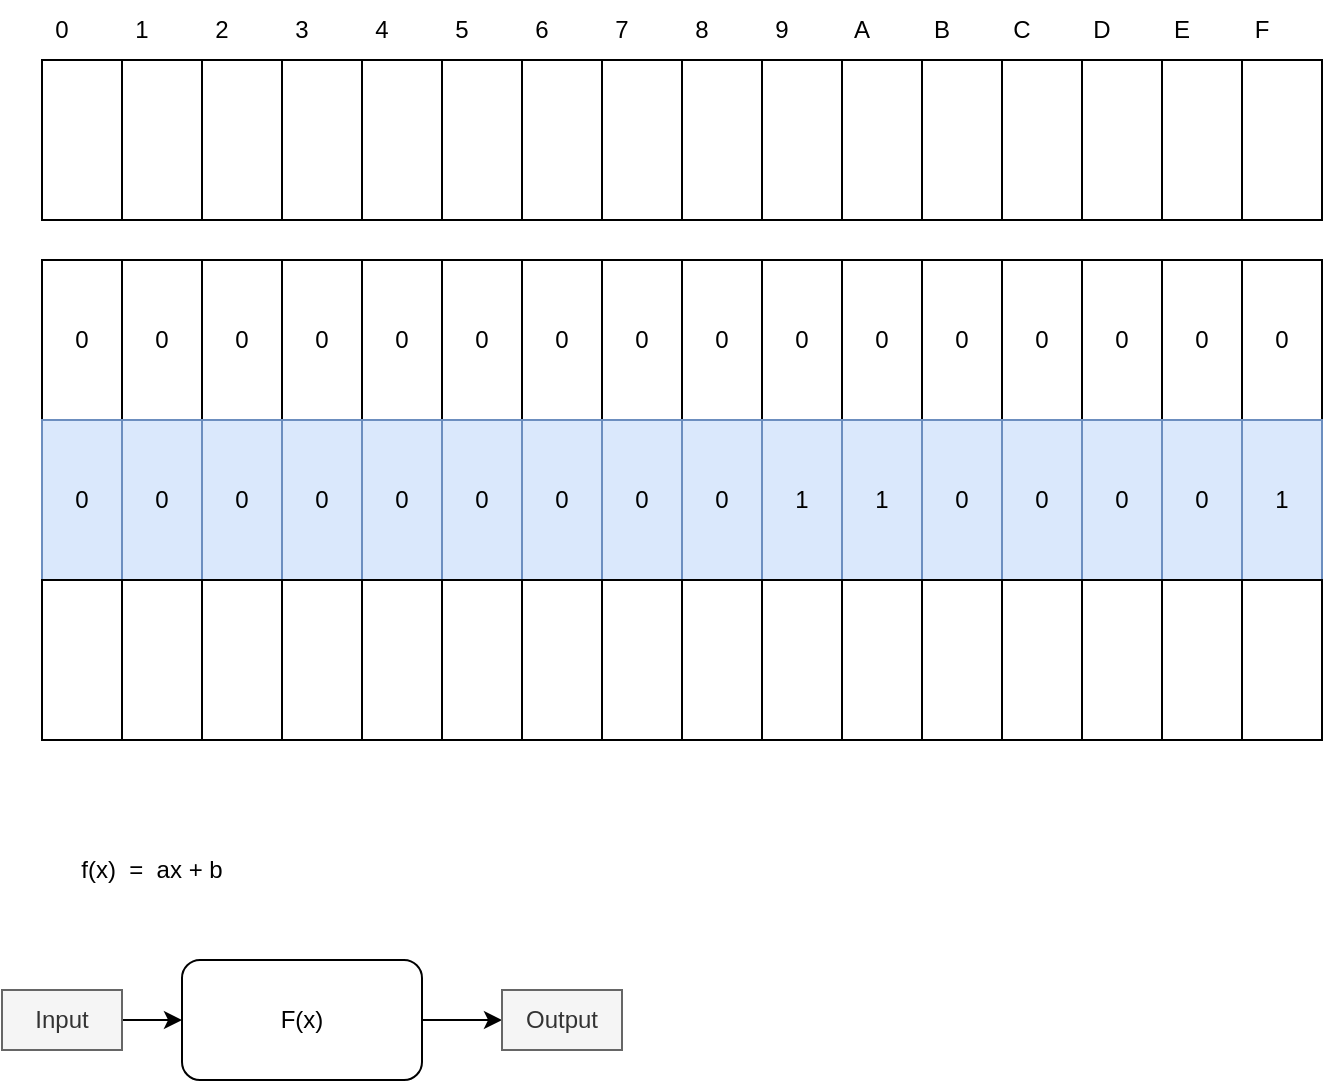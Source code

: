 <mxfile version="20.3.0" type="device"><diagram id="-tvdlgg3Fgzmr5cqBLyi" name="페이지-1"><mxGraphModel dx="1038" dy="579" grid="1" gridSize="10" guides="1" tooltips="1" connect="1" arrows="1" fold="1" page="1" pageScale="1" pageWidth="827" pageHeight="1169" math="0" shadow="0"><root><mxCell id="0"/><mxCell id="1" parent="0"/><mxCell id="ZWpwntXtPy7362Tva0T1-1" value="" style="rounded=0;whiteSpace=wrap;html=1;" vertex="1" parent="1"><mxGeometry x="80" y="40" width="40" height="80" as="geometry"/></mxCell><mxCell id="ZWpwntXtPy7362Tva0T1-2" value="" style="rounded=0;whiteSpace=wrap;html=1;" vertex="1" parent="1"><mxGeometry x="120" y="40" width="40" height="80" as="geometry"/></mxCell><mxCell id="ZWpwntXtPy7362Tva0T1-3" value="" style="rounded=0;whiteSpace=wrap;html=1;" vertex="1" parent="1"><mxGeometry x="160" y="40" width="40" height="80" as="geometry"/></mxCell><mxCell id="ZWpwntXtPy7362Tva0T1-4" value="" style="rounded=0;whiteSpace=wrap;html=1;" vertex="1" parent="1"><mxGeometry x="200" y="40" width="40" height="80" as="geometry"/></mxCell><mxCell id="ZWpwntXtPy7362Tva0T1-5" value="" style="rounded=0;whiteSpace=wrap;html=1;" vertex="1" parent="1"><mxGeometry x="240" y="40" width="40" height="80" as="geometry"/></mxCell><mxCell id="ZWpwntXtPy7362Tva0T1-6" value="" style="rounded=0;whiteSpace=wrap;html=1;" vertex="1" parent="1"><mxGeometry x="280" y="40" width="40" height="80" as="geometry"/></mxCell><mxCell id="ZWpwntXtPy7362Tva0T1-7" value="" style="rounded=0;whiteSpace=wrap;html=1;" vertex="1" parent="1"><mxGeometry x="320" y="40" width="40" height="80" as="geometry"/></mxCell><mxCell id="ZWpwntXtPy7362Tva0T1-8" value="" style="rounded=0;whiteSpace=wrap;html=1;" vertex="1" parent="1"><mxGeometry x="360" y="40" width="40" height="80" as="geometry"/></mxCell><mxCell id="ZWpwntXtPy7362Tva0T1-13" value="" style="rounded=0;whiteSpace=wrap;html=1;" vertex="1" parent="1"><mxGeometry x="400" y="40" width="40" height="80" as="geometry"/></mxCell><mxCell id="ZWpwntXtPy7362Tva0T1-14" value="" style="rounded=0;whiteSpace=wrap;html=1;" vertex="1" parent="1"><mxGeometry x="440" y="40" width="40" height="80" as="geometry"/></mxCell><mxCell id="ZWpwntXtPy7362Tva0T1-15" value="" style="rounded=0;whiteSpace=wrap;html=1;" vertex="1" parent="1"><mxGeometry x="480" y="40" width="40" height="80" as="geometry"/></mxCell><mxCell id="ZWpwntXtPy7362Tva0T1-16" value="" style="rounded=0;whiteSpace=wrap;html=1;" vertex="1" parent="1"><mxGeometry x="520" y="40" width="40" height="80" as="geometry"/></mxCell><mxCell id="ZWpwntXtPy7362Tva0T1-17" value="" style="rounded=0;whiteSpace=wrap;html=1;" vertex="1" parent="1"><mxGeometry x="560" y="40" width="40" height="80" as="geometry"/></mxCell><mxCell id="ZWpwntXtPy7362Tva0T1-18" value="" style="rounded=0;whiteSpace=wrap;html=1;" vertex="1" parent="1"><mxGeometry x="600" y="40" width="40" height="80" as="geometry"/></mxCell><mxCell id="ZWpwntXtPy7362Tva0T1-19" value="" style="rounded=0;whiteSpace=wrap;html=1;" vertex="1" parent="1"><mxGeometry x="640" y="40" width="40" height="80" as="geometry"/></mxCell><mxCell id="ZWpwntXtPy7362Tva0T1-20" value="" style="rounded=0;whiteSpace=wrap;html=1;" vertex="1" parent="1"><mxGeometry x="680" y="40" width="40" height="80" as="geometry"/></mxCell><mxCell id="ZWpwntXtPy7362Tva0T1-21" value="0" style="rounded=0;whiteSpace=wrap;html=1;" vertex="1" parent="1"><mxGeometry x="80" y="140" width="40" height="80" as="geometry"/></mxCell><mxCell id="ZWpwntXtPy7362Tva0T1-22" value="0" style="rounded=0;whiteSpace=wrap;html=1;" vertex="1" parent="1"><mxGeometry x="120" y="140" width="40" height="80" as="geometry"/></mxCell><mxCell id="ZWpwntXtPy7362Tva0T1-23" value="0" style="rounded=0;whiteSpace=wrap;html=1;" vertex="1" parent="1"><mxGeometry x="160" y="140" width="40" height="80" as="geometry"/></mxCell><mxCell id="ZWpwntXtPy7362Tva0T1-24" value="0" style="rounded=0;whiteSpace=wrap;html=1;" vertex="1" parent="1"><mxGeometry x="200" y="140" width="40" height="80" as="geometry"/></mxCell><mxCell id="ZWpwntXtPy7362Tva0T1-25" value="0" style="rounded=0;whiteSpace=wrap;html=1;" vertex="1" parent="1"><mxGeometry x="240" y="140" width="40" height="80" as="geometry"/></mxCell><mxCell id="ZWpwntXtPy7362Tva0T1-26" value="0" style="rounded=0;whiteSpace=wrap;html=1;" vertex="1" parent="1"><mxGeometry x="280" y="140" width="40" height="80" as="geometry"/></mxCell><mxCell id="ZWpwntXtPy7362Tva0T1-27" value="0" style="rounded=0;whiteSpace=wrap;html=1;" vertex="1" parent="1"><mxGeometry x="320" y="140" width="40" height="80" as="geometry"/></mxCell><mxCell id="ZWpwntXtPy7362Tva0T1-28" value="0" style="rounded=0;whiteSpace=wrap;html=1;" vertex="1" parent="1"><mxGeometry x="360" y="140" width="40" height="80" as="geometry"/></mxCell><mxCell id="ZWpwntXtPy7362Tva0T1-29" value="0" style="rounded=0;whiteSpace=wrap;html=1;" vertex="1" parent="1"><mxGeometry x="400" y="140" width="40" height="80" as="geometry"/></mxCell><mxCell id="ZWpwntXtPy7362Tva0T1-30" value="0" style="rounded=0;whiteSpace=wrap;html=1;" vertex="1" parent="1"><mxGeometry x="440" y="140" width="40" height="80" as="geometry"/></mxCell><mxCell id="ZWpwntXtPy7362Tva0T1-31" value="0" style="rounded=0;whiteSpace=wrap;html=1;" vertex="1" parent="1"><mxGeometry x="480" y="140" width="40" height="80" as="geometry"/></mxCell><mxCell id="ZWpwntXtPy7362Tva0T1-32" value="0" style="rounded=0;whiteSpace=wrap;html=1;" vertex="1" parent="1"><mxGeometry x="520" y="140" width="40" height="80" as="geometry"/></mxCell><mxCell id="ZWpwntXtPy7362Tva0T1-33" value="0" style="rounded=0;whiteSpace=wrap;html=1;" vertex="1" parent="1"><mxGeometry x="560" y="140" width="40" height="80" as="geometry"/></mxCell><mxCell id="ZWpwntXtPy7362Tva0T1-34" value="0" style="rounded=0;whiteSpace=wrap;html=1;" vertex="1" parent="1"><mxGeometry x="600" y="140" width="40" height="80" as="geometry"/></mxCell><mxCell id="ZWpwntXtPy7362Tva0T1-35" value="0" style="rounded=0;whiteSpace=wrap;html=1;" vertex="1" parent="1"><mxGeometry x="640" y="140" width="40" height="80" as="geometry"/></mxCell><mxCell id="ZWpwntXtPy7362Tva0T1-36" value="0" style="rounded=0;whiteSpace=wrap;html=1;" vertex="1" parent="1"><mxGeometry x="680" y="140" width="40" height="80" as="geometry"/></mxCell><mxCell id="ZWpwntXtPy7362Tva0T1-37" value="0" style="rounded=0;whiteSpace=wrap;html=1;fillColor=#dae8fc;strokeColor=#6c8ebf;" vertex="1" parent="1"><mxGeometry x="80" y="220" width="40" height="80" as="geometry"/></mxCell><mxCell id="ZWpwntXtPy7362Tva0T1-38" value="0" style="rounded=0;whiteSpace=wrap;html=1;fillColor=#dae8fc;strokeColor=#6c8ebf;" vertex="1" parent="1"><mxGeometry x="120" y="220" width="40" height="80" as="geometry"/></mxCell><mxCell id="ZWpwntXtPy7362Tva0T1-39" value="0" style="rounded=0;whiteSpace=wrap;html=1;fillColor=#dae8fc;strokeColor=#6c8ebf;" vertex="1" parent="1"><mxGeometry x="160" y="220" width="40" height="80" as="geometry"/></mxCell><mxCell id="ZWpwntXtPy7362Tva0T1-40" value="0" style="rounded=0;whiteSpace=wrap;html=1;fillColor=#dae8fc;strokeColor=#6c8ebf;" vertex="1" parent="1"><mxGeometry x="200" y="220" width="40" height="80" as="geometry"/></mxCell><mxCell id="ZWpwntXtPy7362Tva0T1-41" value="0" style="rounded=0;whiteSpace=wrap;html=1;fillColor=#dae8fc;strokeColor=#6c8ebf;" vertex="1" parent="1"><mxGeometry x="240" y="220" width="40" height="80" as="geometry"/></mxCell><mxCell id="ZWpwntXtPy7362Tva0T1-42" value="0" style="rounded=0;whiteSpace=wrap;html=1;fillColor=#dae8fc;strokeColor=#6c8ebf;" vertex="1" parent="1"><mxGeometry x="280" y="220" width="40" height="80" as="geometry"/></mxCell><mxCell id="ZWpwntXtPy7362Tva0T1-43" value="0" style="rounded=0;whiteSpace=wrap;html=1;fillColor=#dae8fc;strokeColor=#6c8ebf;" vertex="1" parent="1"><mxGeometry x="320" y="220" width="40" height="80" as="geometry"/></mxCell><mxCell id="ZWpwntXtPy7362Tva0T1-44" value="0" style="rounded=0;whiteSpace=wrap;html=1;fillColor=#dae8fc;strokeColor=#6c8ebf;" vertex="1" parent="1"><mxGeometry x="360" y="220" width="40" height="80" as="geometry"/></mxCell><mxCell id="ZWpwntXtPy7362Tva0T1-45" value="0" style="rounded=0;whiteSpace=wrap;html=1;fillColor=#dae8fc;strokeColor=#6c8ebf;" vertex="1" parent="1"><mxGeometry x="400" y="220" width="40" height="80" as="geometry"/></mxCell><mxCell id="ZWpwntXtPy7362Tva0T1-46" value="1" style="rounded=0;whiteSpace=wrap;html=1;fillColor=#dae8fc;strokeColor=#6c8ebf;" vertex="1" parent="1"><mxGeometry x="440" y="220" width="40" height="80" as="geometry"/></mxCell><mxCell id="ZWpwntXtPy7362Tva0T1-47" value="1" style="rounded=0;whiteSpace=wrap;html=1;fillColor=#dae8fc;strokeColor=#6c8ebf;" vertex="1" parent="1"><mxGeometry x="480" y="220" width="40" height="80" as="geometry"/></mxCell><mxCell id="ZWpwntXtPy7362Tva0T1-48" value="0" style="rounded=0;whiteSpace=wrap;html=1;fillColor=#dae8fc;strokeColor=#6c8ebf;" vertex="1" parent="1"><mxGeometry x="520" y="220" width="40" height="80" as="geometry"/></mxCell><mxCell id="ZWpwntXtPy7362Tva0T1-49" value="0" style="rounded=0;whiteSpace=wrap;html=1;fillColor=#dae8fc;strokeColor=#6c8ebf;" vertex="1" parent="1"><mxGeometry x="560" y="220" width="40" height="80" as="geometry"/></mxCell><mxCell id="ZWpwntXtPy7362Tva0T1-50" value="0" style="rounded=0;whiteSpace=wrap;html=1;fillColor=#dae8fc;strokeColor=#6c8ebf;" vertex="1" parent="1"><mxGeometry x="600" y="220" width="40" height="80" as="geometry"/></mxCell><mxCell id="ZWpwntXtPy7362Tva0T1-51" value="0" style="rounded=0;whiteSpace=wrap;html=1;fillColor=#dae8fc;strokeColor=#6c8ebf;" vertex="1" parent="1"><mxGeometry x="640" y="220" width="40" height="80" as="geometry"/></mxCell><mxCell id="ZWpwntXtPy7362Tva0T1-52" value="1" style="rounded=0;whiteSpace=wrap;html=1;fillColor=#dae8fc;strokeColor=#6c8ebf;" vertex="1" parent="1"><mxGeometry x="680" y="220" width="40" height="80" as="geometry"/></mxCell><mxCell id="ZWpwntXtPy7362Tva0T1-53" value="" style="rounded=0;whiteSpace=wrap;html=1;" vertex="1" parent="1"><mxGeometry x="80" y="300" width="40" height="80" as="geometry"/></mxCell><mxCell id="ZWpwntXtPy7362Tva0T1-54" value="" style="rounded=0;whiteSpace=wrap;html=1;" vertex="1" parent="1"><mxGeometry x="120" y="300" width="40" height="80" as="geometry"/></mxCell><mxCell id="ZWpwntXtPy7362Tva0T1-55" value="" style="rounded=0;whiteSpace=wrap;html=1;" vertex="1" parent="1"><mxGeometry x="160" y="300" width="40" height="80" as="geometry"/></mxCell><mxCell id="ZWpwntXtPy7362Tva0T1-56" value="" style="rounded=0;whiteSpace=wrap;html=1;" vertex="1" parent="1"><mxGeometry x="200" y="300" width="40" height="80" as="geometry"/></mxCell><mxCell id="ZWpwntXtPy7362Tva0T1-57" value="" style="rounded=0;whiteSpace=wrap;html=1;" vertex="1" parent="1"><mxGeometry x="240" y="300" width="40" height="80" as="geometry"/></mxCell><mxCell id="ZWpwntXtPy7362Tva0T1-58" value="" style="rounded=0;whiteSpace=wrap;html=1;" vertex="1" parent="1"><mxGeometry x="280" y="300" width="40" height="80" as="geometry"/></mxCell><mxCell id="ZWpwntXtPy7362Tva0T1-59" value="" style="rounded=0;whiteSpace=wrap;html=1;" vertex="1" parent="1"><mxGeometry x="320" y="300" width="40" height="80" as="geometry"/></mxCell><mxCell id="ZWpwntXtPy7362Tva0T1-60" value="" style="rounded=0;whiteSpace=wrap;html=1;" vertex="1" parent="1"><mxGeometry x="360" y="300" width="40" height="80" as="geometry"/></mxCell><mxCell id="ZWpwntXtPy7362Tva0T1-61" value="" style="rounded=0;whiteSpace=wrap;html=1;" vertex="1" parent="1"><mxGeometry x="400" y="300" width="40" height="80" as="geometry"/></mxCell><mxCell id="ZWpwntXtPy7362Tva0T1-62" value="" style="rounded=0;whiteSpace=wrap;html=1;" vertex="1" parent="1"><mxGeometry x="440" y="300" width="40" height="80" as="geometry"/></mxCell><mxCell id="ZWpwntXtPy7362Tva0T1-63" value="" style="rounded=0;whiteSpace=wrap;html=1;" vertex="1" parent="1"><mxGeometry x="480" y="300" width="40" height="80" as="geometry"/></mxCell><mxCell id="ZWpwntXtPy7362Tva0T1-64" value="" style="rounded=0;whiteSpace=wrap;html=1;" vertex="1" parent="1"><mxGeometry x="520" y="300" width="40" height="80" as="geometry"/></mxCell><mxCell id="ZWpwntXtPy7362Tva0T1-65" value="" style="rounded=0;whiteSpace=wrap;html=1;" vertex="1" parent="1"><mxGeometry x="560" y="300" width="40" height="80" as="geometry"/></mxCell><mxCell id="ZWpwntXtPy7362Tva0T1-66" value="" style="rounded=0;whiteSpace=wrap;html=1;" vertex="1" parent="1"><mxGeometry x="600" y="300" width="40" height="80" as="geometry"/></mxCell><mxCell id="ZWpwntXtPy7362Tva0T1-67" value="" style="rounded=0;whiteSpace=wrap;html=1;" vertex="1" parent="1"><mxGeometry x="640" y="300" width="40" height="80" as="geometry"/></mxCell><mxCell id="ZWpwntXtPy7362Tva0T1-68" value="" style="rounded=0;whiteSpace=wrap;html=1;" vertex="1" parent="1"><mxGeometry x="680" y="300" width="40" height="80" as="geometry"/></mxCell><mxCell id="ZWpwntXtPy7362Tva0T1-70" value="1" style="text;html=1;strokeColor=none;fillColor=none;align=center;verticalAlign=middle;whiteSpace=wrap;rounded=0;" vertex="1" parent="1"><mxGeometry x="120" y="10" width="20" height="30" as="geometry"/></mxCell><mxCell id="ZWpwntXtPy7362Tva0T1-71" value="2" style="text;html=1;strokeColor=none;fillColor=none;align=center;verticalAlign=middle;whiteSpace=wrap;rounded=0;" vertex="1" parent="1"><mxGeometry x="160" y="10" width="20" height="30" as="geometry"/></mxCell><mxCell id="ZWpwntXtPy7362Tva0T1-72" value="3" style="text;html=1;strokeColor=none;fillColor=none;align=center;verticalAlign=middle;whiteSpace=wrap;rounded=0;" vertex="1" parent="1"><mxGeometry x="200" y="10" width="20" height="30" as="geometry"/></mxCell><mxCell id="ZWpwntXtPy7362Tva0T1-73" value="4" style="text;html=1;strokeColor=none;fillColor=none;align=center;verticalAlign=middle;whiteSpace=wrap;rounded=0;" vertex="1" parent="1"><mxGeometry x="240" y="10" width="20" height="30" as="geometry"/></mxCell><mxCell id="ZWpwntXtPy7362Tva0T1-74" value="5" style="text;html=1;strokeColor=none;fillColor=none;align=center;verticalAlign=middle;whiteSpace=wrap;rounded=0;" vertex="1" parent="1"><mxGeometry x="280" y="10" width="20" height="30" as="geometry"/></mxCell><mxCell id="ZWpwntXtPy7362Tva0T1-75" value="6" style="text;html=1;strokeColor=none;fillColor=none;align=center;verticalAlign=middle;whiteSpace=wrap;rounded=0;" vertex="1" parent="1"><mxGeometry x="320" y="10" width="20" height="30" as="geometry"/></mxCell><mxCell id="ZWpwntXtPy7362Tva0T1-76" value="7" style="text;html=1;strokeColor=none;fillColor=none;align=center;verticalAlign=middle;whiteSpace=wrap;rounded=0;" vertex="1" parent="1"><mxGeometry x="360" y="10" width="20" height="30" as="geometry"/></mxCell><mxCell id="ZWpwntXtPy7362Tva0T1-77" value="8" style="text;html=1;strokeColor=none;fillColor=none;align=center;verticalAlign=middle;whiteSpace=wrap;rounded=0;" vertex="1" parent="1"><mxGeometry x="400" y="10" width="20" height="30" as="geometry"/></mxCell><mxCell id="ZWpwntXtPy7362Tva0T1-78" value="9" style="text;html=1;strokeColor=none;fillColor=none;align=center;verticalAlign=middle;whiteSpace=wrap;rounded=0;" vertex="1" parent="1"><mxGeometry x="440" y="10" width="20" height="30" as="geometry"/></mxCell><mxCell id="ZWpwntXtPy7362Tva0T1-79" value="A" style="text;html=1;strokeColor=none;fillColor=none;align=center;verticalAlign=middle;whiteSpace=wrap;rounded=0;" vertex="1" parent="1"><mxGeometry x="480" y="10" width="20" height="30" as="geometry"/></mxCell><mxCell id="ZWpwntXtPy7362Tva0T1-80" value="B" style="text;html=1;strokeColor=none;fillColor=none;align=center;verticalAlign=middle;whiteSpace=wrap;rounded=0;" vertex="1" parent="1"><mxGeometry x="520" y="10" width="20" height="30" as="geometry"/></mxCell><mxCell id="ZWpwntXtPy7362Tva0T1-81" value="C" style="text;html=1;strokeColor=none;fillColor=none;align=center;verticalAlign=middle;whiteSpace=wrap;rounded=0;" vertex="1" parent="1"><mxGeometry x="560" y="10" width="20" height="30" as="geometry"/></mxCell><mxCell id="ZWpwntXtPy7362Tva0T1-82" value="D" style="text;html=1;strokeColor=none;fillColor=none;align=center;verticalAlign=middle;whiteSpace=wrap;rounded=0;" vertex="1" parent="1"><mxGeometry x="600" y="10" width="20" height="30" as="geometry"/></mxCell><mxCell id="ZWpwntXtPy7362Tva0T1-83" value="E" style="text;html=1;strokeColor=none;fillColor=none;align=center;verticalAlign=middle;whiteSpace=wrap;rounded=0;" vertex="1" parent="1"><mxGeometry x="640" y="10" width="20" height="30" as="geometry"/></mxCell><mxCell id="ZWpwntXtPy7362Tva0T1-84" value="F" style="text;html=1;strokeColor=none;fillColor=none;align=center;verticalAlign=middle;whiteSpace=wrap;rounded=0;" vertex="1" parent="1"><mxGeometry x="680" y="10" width="20" height="30" as="geometry"/></mxCell><mxCell id="ZWpwntXtPy7362Tva0T1-86" value="0" style="text;html=1;strokeColor=none;fillColor=none;align=center;verticalAlign=middle;whiteSpace=wrap;rounded=0;" vertex="1" parent="1"><mxGeometry x="80" y="10" width="20" height="30" as="geometry"/></mxCell><mxCell id="ZWpwntXtPy7362Tva0T1-87" value="f(x)&amp;nbsp; =&amp;nbsp; ax + b" style="text;html=1;strokeColor=none;fillColor=none;align=center;verticalAlign=middle;whiteSpace=wrap;rounded=0;" vertex="1" parent="1"><mxGeometry x="80" y="430" width="110" height="30" as="geometry"/></mxCell><mxCell id="ZWpwntXtPy7362Tva0T1-92" value="" style="edgeStyle=orthogonalEdgeStyle;rounded=0;orthogonalLoop=1;jettySize=auto;html=1;" edge="1" parent="1" source="ZWpwntXtPy7362Tva0T1-88" target="ZWpwntXtPy7362Tva0T1-91"><mxGeometry relative="1" as="geometry"/></mxCell><mxCell id="ZWpwntXtPy7362Tva0T1-88" value="F(x)" style="rounded=1;whiteSpace=wrap;html=1;" vertex="1" parent="1"><mxGeometry x="150" y="490" width="120" height="60" as="geometry"/></mxCell><mxCell id="ZWpwntXtPy7362Tva0T1-90" value="" style="edgeStyle=orthogonalEdgeStyle;rounded=0;orthogonalLoop=1;jettySize=auto;html=1;" edge="1" parent="1" source="ZWpwntXtPy7362Tva0T1-89" target="ZWpwntXtPy7362Tva0T1-88"><mxGeometry relative="1" as="geometry"/></mxCell><mxCell id="ZWpwntXtPy7362Tva0T1-89" value="Input" style="text;html=1;align=center;verticalAlign=middle;whiteSpace=wrap;rounded=0;fillColor=#f5f5f5;fontColor=#333333;strokeColor=#666666;" vertex="1" parent="1"><mxGeometry x="60" y="505" width="60" height="30" as="geometry"/></mxCell><mxCell id="ZWpwntXtPy7362Tva0T1-91" value="Output" style="text;html=1;align=center;verticalAlign=middle;whiteSpace=wrap;rounded=0;fillColor=#f5f5f5;fontColor=#333333;strokeColor=#666666;" vertex="1" parent="1"><mxGeometry x="310" y="505" width="60" height="30" as="geometry"/></mxCell></root></mxGraphModel></diagram></mxfile>